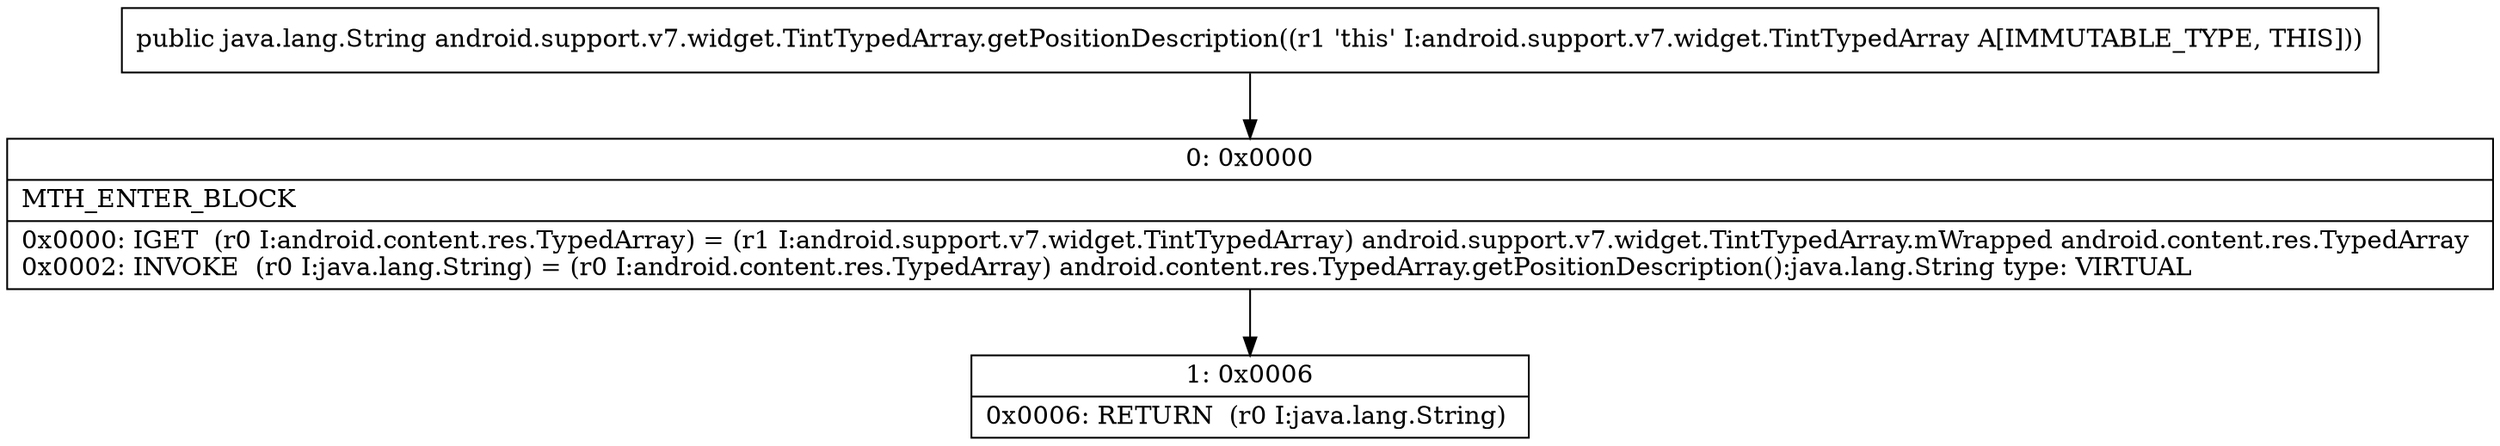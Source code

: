 digraph "CFG forandroid.support.v7.widget.TintTypedArray.getPositionDescription()Ljava\/lang\/String;" {
Node_0 [shape=record,label="{0\:\ 0x0000|MTH_ENTER_BLOCK\l|0x0000: IGET  (r0 I:android.content.res.TypedArray) = (r1 I:android.support.v7.widget.TintTypedArray) android.support.v7.widget.TintTypedArray.mWrapped android.content.res.TypedArray \l0x0002: INVOKE  (r0 I:java.lang.String) = (r0 I:android.content.res.TypedArray) android.content.res.TypedArray.getPositionDescription():java.lang.String type: VIRTUAL \l}"];
Node_1 [shape=record,label="{1\:\ 0x0006|0x0006: RETURN  (r0 I:java.lang.String) \l}"];
MethodNode[shape=record,label="{public java.lang.String android.support.v7.widget.TintTypedArray.getPositionDescription((r1 'this' I:android.support.v7.widget.TintTypedArray A[IMMUTABLE_TYPE, THIS])) }"];
MethodNode -> Node_0;
Node_0 -> Node_1;
}


